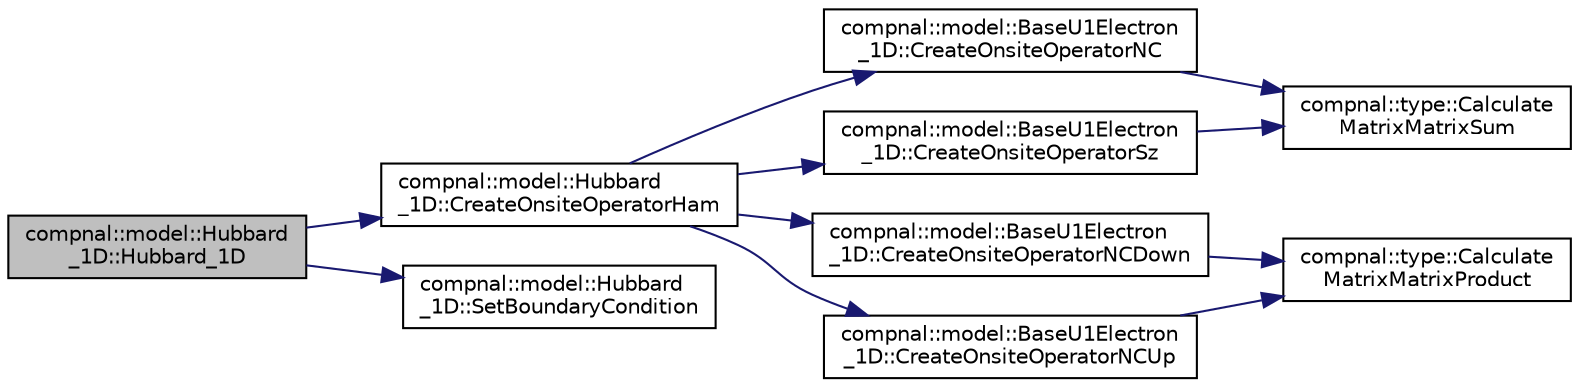 digraph "compnal::model::Hubbard_1D::Hubbard_1D"
{
 // INTERACTIVE_SVG=YES
 // LATEX_PDF_SIZE
  edge [fontname="Helvetica",fontsize="10",labelfontname="Helvetica",labelfontsize="10"];
  node [fontname="Helvetica",fontsize="10",shape=record];
  rankdir="LR";
  Node1 [label="compnal::model::Hubbard\l_1D::Hubbard_1D",height=0.2,width=0.4,color="black", fillcolor="grey75", style="filled", fontcolor="black",tooltip="Constructor of Hubbard_1D class."];
  Node1 -> Node2 [color="midnightblue",fontsize="10",style="solid",fontname="Helvetica"];
  Node2 [label="compnal::model::Hubbard\l_1D::CreateOnsiteOperatorHam",height=0.2,width=0.4,color="black", fillcolor="white", style="filled",URL="$d9/d7b/classcompnal_1_1model_1_1_hubbard__1_d.html#a879169d51bdfedd522454e9cf9af42ee",tooltip="Create the onsite Hamiltonian."];
  Node2 -> Node3 [color="midnightblue",fontsize="10",style="solid",fontname="Helvetica"];
  Node3 [label="compnal::model::BaseU1Electron\l_1D::CreateOnsiteOperatorNC",height=0.2,width=0.4,color="black", fillcolor="white", style="filled",URL="$d8/dc0/classcompnal_1_1model_1_1_base_u1_electron__1_d.html#aec77c76276610fa623fe1127594bf8e7",tooltip="Generate the number operator for the electrons ."];
  Node3 -> Node4 [color="midnightblue",fontsize="10",style="solid",fontname="Helvetica"];
  Node4 [label="compnal::type::Calculate\lMatrixMatrixSum",height=0.2,width=0.4,color="black", fillcolor="white", style="filled",URL="$d4/df8/namespacecompnal_1_1type.html#aab183cd2077b21a5126d0927d9ac4756",tooltip=" "];
  Node2 -> Node5 [color="midnightblue",fontsize="10",style="solid",fontname="Helvetica"];
  Node5 [label="compnal::model::BaseU1Electron\l_1D::CreateOnsiteOperatorNCDown",height=0.2,width=0.4,color="black", fillcolor="white", style="filled",URL="$d8/dc0/classcompnal_1_1model_1_1_base_u1_electron__1_d.html#a9fd576d344dc72d5c7b9361a3cad51d9",tooltip="Generate the number operator for the electrons with the down spin ."];
  Node5 -> Node6 [color="midnightblue",fontsize="10",style="solid",fontname="Helvetica"];
  Node6 [label="compnal::type::Calculate\lMatrixMatrixProduct",height=0.2,width=0.4,color="black", fillcolor="white", style="filled",URL="$d4/df8/namespacecompnal_1_1type.html#ad4084b7468d3900b83b409da1b0d9254",tooltip=" "];
  Node2 -> Node7 [color="midnightblue",fontsize="10",style="solid",fontname="Helvetica"];
  Node7 [label="compnal::model::BaseU1Electron\l_1D::CreateOnsiteOperatorNCUp",height=0.2,width=0.4,color="black", fillcolor="white", style="filled",URL="$d8/dc0/classcompnal_1_1model_1_1_base_u1_electron__1_d.html#a3b8fcfdefbef8ade799801c8119e3f04",tooltip="Generate the number operator for the electrons with the up spin ."];
  Node7 -> Node6 [color="midnightblue",fontsize="10",style="solid",fontname="Helvetica"];
  Node2 -> Node8 [color="midnightblue",fontsize="10",style="solid",fontname="Helvetica"];
  Node8 [label="compnal::model::BaseU1Electron\l_1D::CreateOnsiteOperatorSz",height=0.2,width=0.4,color="black", fillcolor="white", style="filled",URL="$d8/dc0/classcompnal_1_1model_1_1_base_u1_electron__1_d.html#a5835026708b0d6a101027b0d84c3d3f9",tooltip="Generate the spin operator for the z-direction for the electrons ."];
  Node8 -> Node4 [color="midnightblue",fontsize="10",style="solid",fontname="Helvetica"];
  Node1 -> Node9 [color="midnightblue",fontsize="10",style="solid",fontname="Helvetica"];
  Node9 [label="compnal::model::Hubbard\l_1D::SetBoundaryCondition",height=0.2,width=0.4,color="black", fillcolor="white", style="filled",URL="$d9/d7b/classcompnal_1_1model_1_1_hubbard__1_d.html#abb1a9c52b784d7528233874f035431f7",tooltip="Set the boundary condition."];
}
